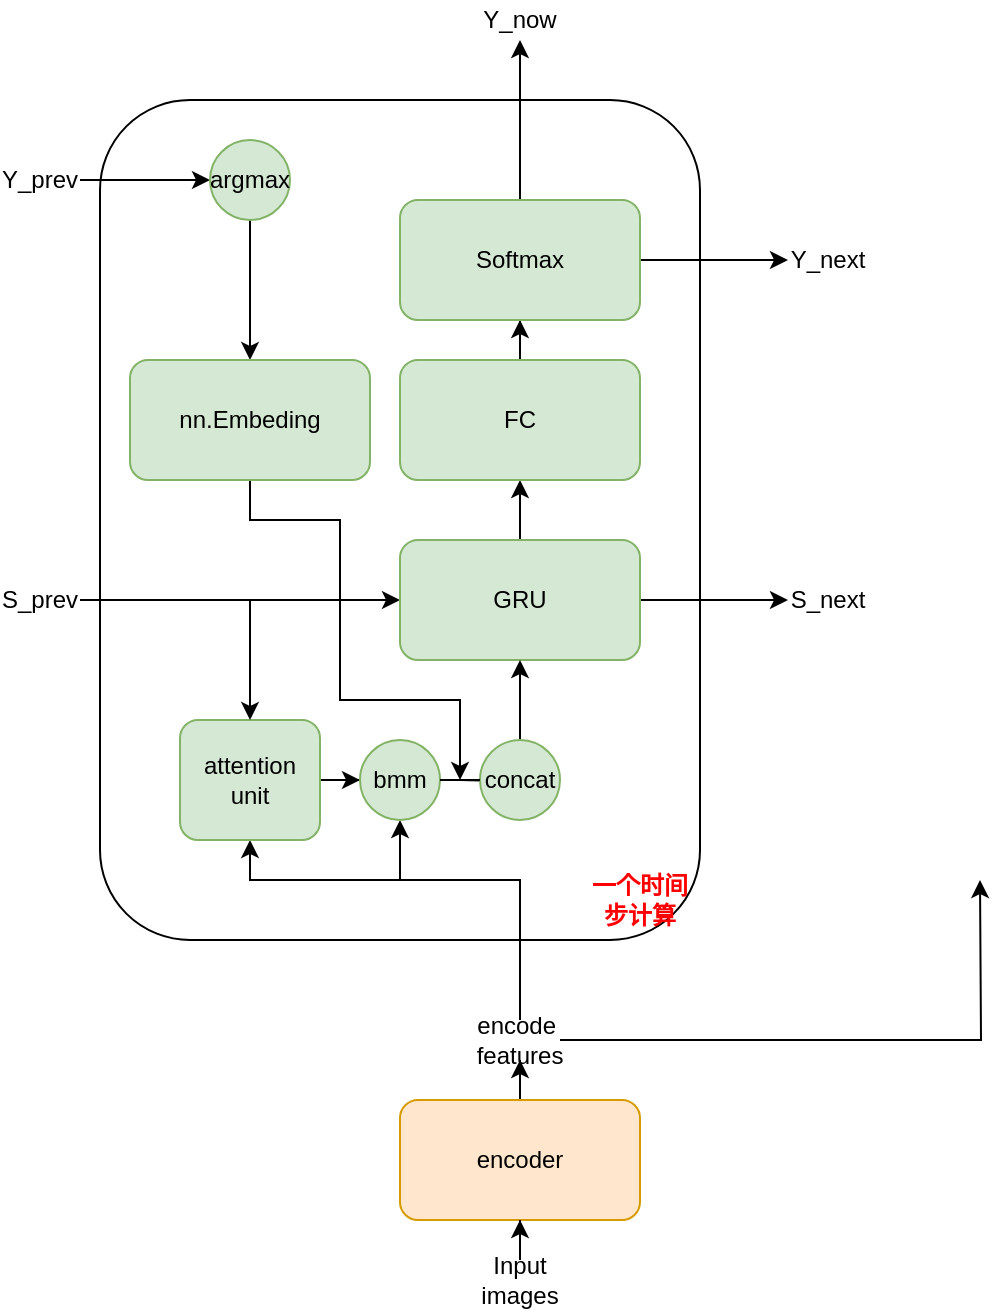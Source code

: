 <mxfile version="14.9.6" type="github">
  <diagram id="zie1XhkyzUYTPIky3YCT" name="Page-1">
    <mxGraphModel dx="809" dy="1639" grid="1" gridSize="10" guides="1" tooltips="1" connect="1" arrows="1" fold="1" page="1" pageScale="1" pageWidth="827" pageHeight="1169" math="0" shadow="0">
      <root>
        <mxCell id="0" />
        <mxCell id="1" parent="0" />
        <mxCell id="4QOHnrd5FksTWiwqYZ14-54" value="" style="rounded=1;whiteSpace=wrap;html=1;" vertex="1" parent="1">
          <mxGeometry x="70" y="-40" width="300" height="420" as="geometry" />
        </mxCell>
        <mxCell id="4QOHnrd5FksTWiwqYZ14-7" value="" style="edgeStyle=orthogonalEdgeStyle;rounded=0;orthogonalLoop=1;jettySize=auto;html=1;" edge="1" parent="1" source="4QOHnrd5FksTWiwqYZ14-1" target="4QOHnrd5FksTWiwqYZ14-6">
          <mxGeometry relative="1" as="geometry" />
        </mxCell>
        <mxCell id="4QOHnrd5FksTWiwqYZ14-1" value="encoder" style="rounded=1;whiteSpace=wrap;html=1;fillColor=#ffe6cc;strokeColor=#d79b00;" vertex="1" parent="1">
          <mxGeometry x="220" y="460" width="120" height="60" as="geometry" />
        </mxCell>
        <mxCell id="4QOHnrd5FksTWiwqYZ14-3" value="" style="edgeStyle=orthogonalEdgeStyle;rounded=0;orthogonalLoop=1;jettySize=auto;html=1;" edge="1" parent="1" source="4QOHnrd5FksTWiwqYZ14-2" target="4QOHnrd5FksTWiwqYZ14-1">
          <mxGeometry relative="1" as="geometry" />
        </mxCell>
        <mxCell id="4QOHnrd5FksTWiwqYZ14-2" value="Input images" style="text;html=1;strokeColor=none;fillColor=none;align=center;verticalAlign=middle;whiteSpace=wrap;rounded=0;" vertex="1" parent="1">
          <mxGeometry x="260" y="540" width="40" height="20" as="geometry" />
        </mxCell>
        <mxCell id="4QOHnrd5FksTWiwqYZ14-9" value="" style="edgeStyle=orthogonalEdgeStyle;rounded=0;orthogonalLoop=1;jettySize=auto;html=1;entryX=0.5;entryY=1;entryDx=0;entryDy=0;" edge="1" parent="1" source="4QOHnrd5FksTWiwqYZ14-6" target="4QOHnrd5FksTWiwqYZ14-8">
          <mxGeometry relative="1" as="geometry">
            <Array as="points">
              <mxPoint x="145" y="350" />
            </Array>
          </mxGeometry>
        </mxCell>
        <mxCell id="4QOHnrd5FksTWiwqYZ14-18" style="edgeStyle=orthogonalEdgeStyle;rounded=0;orthogonalLoop=1;jettySize=auto;html=1;entryX=0.5;entryY=1;entryDx=0;entryDy=0;" edge="1" parent="1" target="4QOHnrd5FksTWiwqYZ14-16">
          <mxGeometry relative="1" as="geometry">
            <mxPoint x="220" y="350" as="sourcePoint" />
            <Array as="points">
              <mxPoint x="220" y="350" />
            </Array>
          </mxGeometry>
        </mxCell>
        <mxCell id="4QOHnrd5FksTWiwqYZ14-59" value="" style="edgeStyle=orthogonalEdgeStyle;rounded=0;orthogonalLoop=1;jettySize=auto;html=1;" edge="1" parent="1" source="4QOHnrd5FksTWiwqYZ14-6">
          <mxGeometry relative="1" as="geometry">
            <mxPoint x="510" y="350" as="targetPoint" />
          </mxGeometry>
        </mxCell>
        <mxCell id="4QOHnrd5FksTWiwqYZ14-6" value="encode&amp;nbsp;&lt;br&gt;features" style="text;html=1;strokeColor=none;fillColor=none;align=center;verticalAlign=middle;whiteSpace=wrap;rounded=0;" vertex="1" parent="1">
          <mxGeometry x="260" y="420" width="40" height="20" as="geometry" />
        </mxCell>
        <mxCell id="4QOHnrd5FksTWiwqYZ14-17" value="" style="edgeStyle=orthogonalEdgeStyle;rounded=0;orthogonalLoop=1;jettySize=auto;html=1;" edge="1" parent="1" source="4QOHnrd5FksTWiwqYZ14-8" target="4QOHnrd5FksTWiwqYZ14-16">
          <mxGeometry relative="1" as="geometry" />
        </mxCell>
        <mxCell id="4QOHnrd5FksTWiwqYZ14-8" value="attention &lt;br&gt;unit" style="rounded=1;whiteSpace=wrap;html=1;fillColor=#d5e8d4;strokeColor=#82b366;" vertex="1" parent="1">
          <mxGeometry x="110" y="270" width="70" height="60" as="geometry" />
        </mxCell>
        <mxCell id="4QOHnrd5FksTWiwqYZ14-12" value="" style="edgeStyle=orthogonalEdgeStyle;rounded=0;orthogonalLoop=1;jettySize=auto;html=1;" edge="1" parent="1" source="4QOHnrd5FksTWiwqYZ14-10" target="4QOHnrd5FksTWiwqYZ14-11">
          <mxGeometry relative="1" as="geometry" />
        </mxCell>
        <mxCell id="4QOHnrd5FksTWiwqYZ14-13" value="" style="edgeStyle=orthogonalEdgeStyle;rounded=0;orthogonalLoop=1;jettySize=auto;html=1;" edge="1" parent="1" source="4QOHnrd5FksTWiwqYZ14-10" target="4QOHnrd5FksTWiwqYZ14-8">
          <mxGeometry relative="1" as="geometry" />
        </mxCell>
        <mxCell id="4QOHnrd5FksTWiwqYZ14-10" value="S_prev" style="text;html=1;strokeColor=none;fillColor=none;align=center;verticalAlign=middle;whiteSpace=wrap;rounded=0;" vertex="1" parent="1">
          <mxGeometry x="20" y="200" width="40" height="20" as="geometry" />
        </mxCell>
        <mxCell id="4QOHnrd5FksTWiwqYZ14-25" value="" style="edgeStyle=orthogonalEdgeStyle;rounded=0;orthogonalLoop=1;jettySize=auto;html=1;" edge="1" parent="1" source="4QOHnrd5FksTWiwqYZ14-11" target="4QOHnrd5FksTWiwqYZ14-24">
          <mxGeometry relative="1" as="geometry" />
        </mxCell>
        <mxCell id="4QOHnrd5FksTWiwqYZ14-34" value="" style="edgeStyle=orthogonalEdgeStyle;rounded=0;orthogonalLoop=1;jettySize=auto;html=1;" edge="1" parent="1" source="4QOHnrd5FksTWiwqYZ14-11" target="4QOHnrd5FksTWiwqYZ14-33">
          <mxGeometry relative="1" as="geometry" />
        </mxCell>
        <mxCell id="4QOHnrd5FksTWiwqYZ14-11" value="GRU" style="rounded=1;whiteSpace=wrap;html=1;fillColor=#d5e8d4;strokeColor=#82b366;" vertex="1" parent="1">
          <mxGeometry x="220" y="180" width="120" height="60" as="geometry" />
        </mxCell>
        <mxCell id="4QOHnrd5FksTWiwqYZ14-22" value="" style="edgeStyle=orthogonalEdgeStyle;rounded=0;orthogonalLoop=1;jettySize=auto;html=1;startArrow=none;" edge="1" parent="1" target="4QOHnrd5FksTWiwqYZ14-21">
          <mxGeometry relative="1" as="geometry">
            <mxPoint x="250" y="300" as="sourcePoint" />
          </mxGeometry>
        </mxCell>
        <mxCell id="4QOHnrd5FksTWiwqYZ14-16" value="bmm" style="ellipse;whiteSpace=wrap;html=1;rounded=1;strokeColor=#82b366;fillColor=#d5e8d4;" vertex="1" parent="1">
          <mxGeometry x="200" y="280" width="40" height="40" as="geometry" />
        </mxCell>
        <mxCell id="4QOHnrd5FksTWiwqYZ14-23" value="" style="edgeStyle=orthogonalEdgeStyle;rounded=0;orthogonalLoop=1;jettySize=auto;html=1;" edge="1" parent="1" source="4QOHnrd5FksTWiwqYZ14-21" target="4QOHnrd5FksTWiwqYZ14-11">
          <mxGeometry relative="1" as="geometry" />
        </mxCell>
        <mxCell id="4QOHnrd5FksTWiwqYZ14-21" value="concat" style="ellipse;whiteSpace=wrap;html=1;rounded=1;strokeColor=#82b366;fillColor=#d5e8d4;" vertex="1" parent="1">
          <mxGeometry x="260" y="280" width="40" height="40" as="geometry" />
        </mxCell>
        <mxCell id="4QOHnrd5FksTWiwqYZ14-27" value="" style="edgeStyle=orthogonalEdgeStyle;rounded=0;orthogonalLoop=1;jettySize=auto;html=1;" edge="1" parent="1" source="4QOHnrd5FksTWiwqYZ14-24" target="4QOHnrd5FksTWiwqYZ14-26">
          <mxGeometry relative="1" as="geometry" />
        </mxCell>
        <mxCell id="4QOHnrd5FksTWiwqYZ14-24" value="FC" style="rounded=1;whiteSpace=wrap;html=1;fillColor=#d5e8d4;strokeColor=#82b366;" vertex="1" parent="1">
          <mxGeometry x="220" y="90" width="120" height="60" as="geometry" />
        </mxCell>
        <mxCell id="4QOHnrd5FksTWiwqYZ14-32" value="" style="edgeStyle=orthogonalEdgeStyle;rounded=0;orthogonalLoop=1;jettySize=auto;html=1;" edge="1" parent="1" source="4QOHnrd5FksTWiwqYZ14-26" target="4QOHnrd5FksTWiwqYZ14-30">
          <mxGeometry relative="1" as="geometry" />
        </mxCell>
        <mxCell id="4QOHnrd5FksTWiwqYZ14-53" value="" style="edgeStyle=orthogonalEdgeStyle;rounded=0;orthogonalLoop=1;jettySize=auto;html=1;" edge="1" parent="1" source="4QOHnrd5FksTWiwqYZ14-26" target="4QOHnrd5FksTWiwqYZ14-52">
          <mxGeometry relative="1" as="geometry" />
        </mxCell>
        <mxCell id="4QOHnrd5FksTWiwqYZ14-26" value="Softmax" style="rounded=1;whiteSpace=wrap;html=1;fillColor=#d5e8d4;strokeColor=#82b366;" vertex="1" parent="1">
          <mxGeometry x="220" y="10" width="120" height="60" as="geometry" />
        </mxCell>
        <mxCell id="4QOHnrd5FksTWiwqYZ14-30" value="Y_next" style="text;html=1;strokeColor=none;fillColor=none;align=center;verticalAlign=middle;whiteSpace=wrap;rounded=0;" vertex="1" parent="1">
          <mxGeometry x="414" y="30" width="40" height="20" as="geometry" />
        </mxCell>
        <mxCell id="4QOHnrd5FksTWiwqYZ14-33" value="S_next" style="text;html=1;strokeColor=none;fillColor=none;align=center;verticalAlign=middle;whiteSpace=wrap;rounded=0;" vertex="1" parent="1">
          <mxGeometry x="414" y="200" width="40" height="20" as="geometry" />
        </mxCell>
        <mxCell id="4QOHnrd5FksTWiwqYZ14-41" value="" style="edgeStyle=orthogonalEdgeStyle;rounded=0;orthogonalLoop=1;jettySize=auto;html=1;" edge="1" parent="1" source="4QOHnrd5FksTWiwqYZ14-35" target="4QOHnrd5FksTWiwqYZ14-40">
          <mxGeometry relative="1" as="geometry" />
        </mxCell>
        <mxCell id="4QOHnrd5FksTWiwqYZ14-35" value="Y_prev" style="text;html=1;strokeColor=none;fillColor=none;align=center;verticalAlign=middle;whiteSpace=wrap;rounded=0;" vertex="1" parent="1">
          <mxGeometry x="20" y="-10" width="40" height="20" as="geometry" />
        </mxCell>
        <mxCell id="4QOHnrd5FksTWiwqYZ14-46" value="" style="edgeStyle=orthogonalEdgeStyle;rounded=0;orthogonalLoop=1;jettySize=auto;html=1;" edge="1" parent="1" source="4QOHnrd5FksTWiwqYZ14-40" target="4QOHnrd5FksTWiwqYZ14-45">
          <mxGeometry relative="1" as="geometry" />
        </mxCell>
        <mxCell id="4QOHnrd5FksTWiwqYZ14-40" value="&lt;span&gt;argmax&lt;/span&gt;" style="ellipse;whiteSpace=wrap;html=1;fillColor=#d5e8d4;strokeColor=#82b366;" vertex="1" parent="1">
          <mxGeometry x="125" y="-20" width="40" height="40" as="geometry" />
        </mxCell>
        <mxCell id="4QOHnrd5FksTWiwqYZ14-48" value="" style="edgeStyle=orthogonalEdgeStyle;rounded=0;orthogonalLoop=1;jettySize=auto;html=1;" edge="1" parent="1" source="4QOHnrd5FksTWiwqYZ14-45">
          <mxGeometry relative="1" as="geometry">
            <mxPoint x="250" y="300" as="targetPoint" />
            <Array as="points">
              <mxPoint x="145" y="170" />
              <mxPoint x="190" y="170" />
              <mxPoint x="190" y="260" />
              <mxPoint x="250" y="260" />
            </Array>
          </mxGeometry>
        </mxCell>
        <mxCell id="4QOHnrd5FksTWiwqYZ14-45" value="nn.Embeding" style="rounded=1;whiteSpace=wrap;html=1;fillColor=#d5e8d4;strokeColor=#82b366;" vertex="1" parent="1">
          <mxGeometry x="85" y="90" width="120" height="60" as="geometry" />
        </mxCell>
        <mxCell id="4QOHnrd5FksTWiwqYZ14-49" value="" style="edgeStyle=orthogonalEdgeStyle;rounded=0;orthogonalLoop=1;jettySize=auto;html=1;endArrow=none;" edge="1" parent="1" source="4QOHnrd5FksTWiwqYZ14-16">
          <mxGeometry relative="1" as="geometry">
            <mxPoint x="240" y="300" as="sourcePoint" />
            <mxPoint x="250" y="300" as="targetPoint" />
          </mxGeometry>
        </mxCell>
        <mxCell id="4QOHnrd5FksTWiwqYZ14-52" value="Y_now" style="text;html=1;strokeColor=none;fillColor=none;align=center;verticalAlign=middle;whiteSpace=wrap;rounded=0;" vertex="1" parent="1">
          <mxGeometry x="260" y="-90" width="40" height="20" as="geometry" />
        </mxCell>
        <mxCell id="4QOHnrd5FksTWiwqYZ14-56" value="&lt;b&gt;&lt;font color=&quot;#ff0000&quot;&gt;一个时间步计算&lt;/font&gt;&lt;/b&gt;" style="text;html=1;strokeColor=none;fillColor=none;align=center;verticalAlign=middle;whiteSpace=wrap;rounded=0;" vertex="1" parent="1">
          <mxGeometry x="310" y="350" width="60" height="20" as="geometry" />
        </mxCell>
      </root>
    </mxGraphModel>
  </diagram>
</mxfile>
